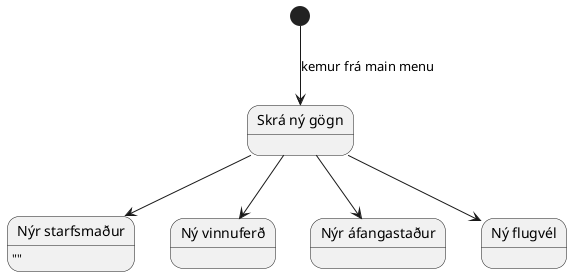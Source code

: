 @startuml


state create as "Skrá ný gögn"

state cStaff as "Nýr starfsmaður"
  cStaff : ""
state cVoyage as "Ný vinnuferð"
state cDestination as "Nýr áfangastaður"
state cPlane as "Ný flugvél"

[*] --> create : kemur frá main menu
create --> cStaff
create --> cPlane
create --> cDestination
create --> cVoyage
@enduml